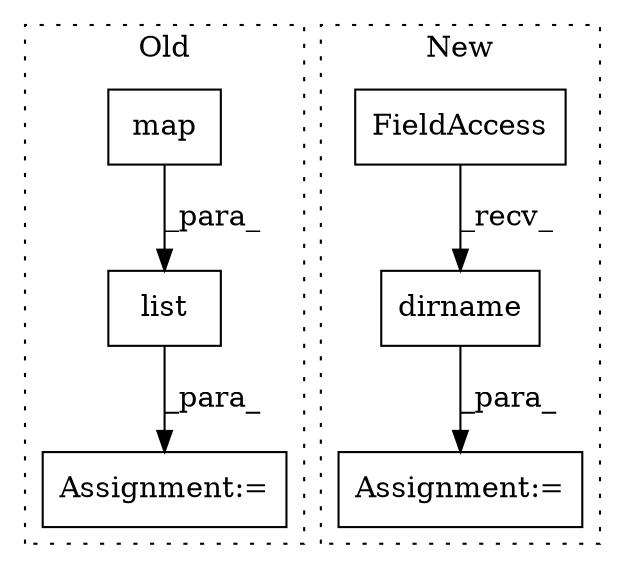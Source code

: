 digraph G {
subgraph cluster0 {
1 [label="map" a="32" s="1026,1167" l="4,1" shape="box"];
5 [label="Assignment:=" a="7" s="1020" l="1" shape="box"];
6 [label="list" a="32" s="1021,1168" l="5,1" shape="box"];
label = "Old";
style="dotted";
}
subgraph cluster1 {
2 [label="dirname" a="32" s="624,639" l="8,1" shape="box"];
3 [label="FieldAccess" a="22" s="616" l="7" shape="box"];
4 [label="Assignment:=" a="7" s="781" l="1" shape="box"];
label = "New";
style="dotted";
}
1 -> 6 [label="_para_"];
2 -> 4 [label="_para_"];
3 -> 2 [label="_recv_"];
6 -> 5 [label="_para_"];
}